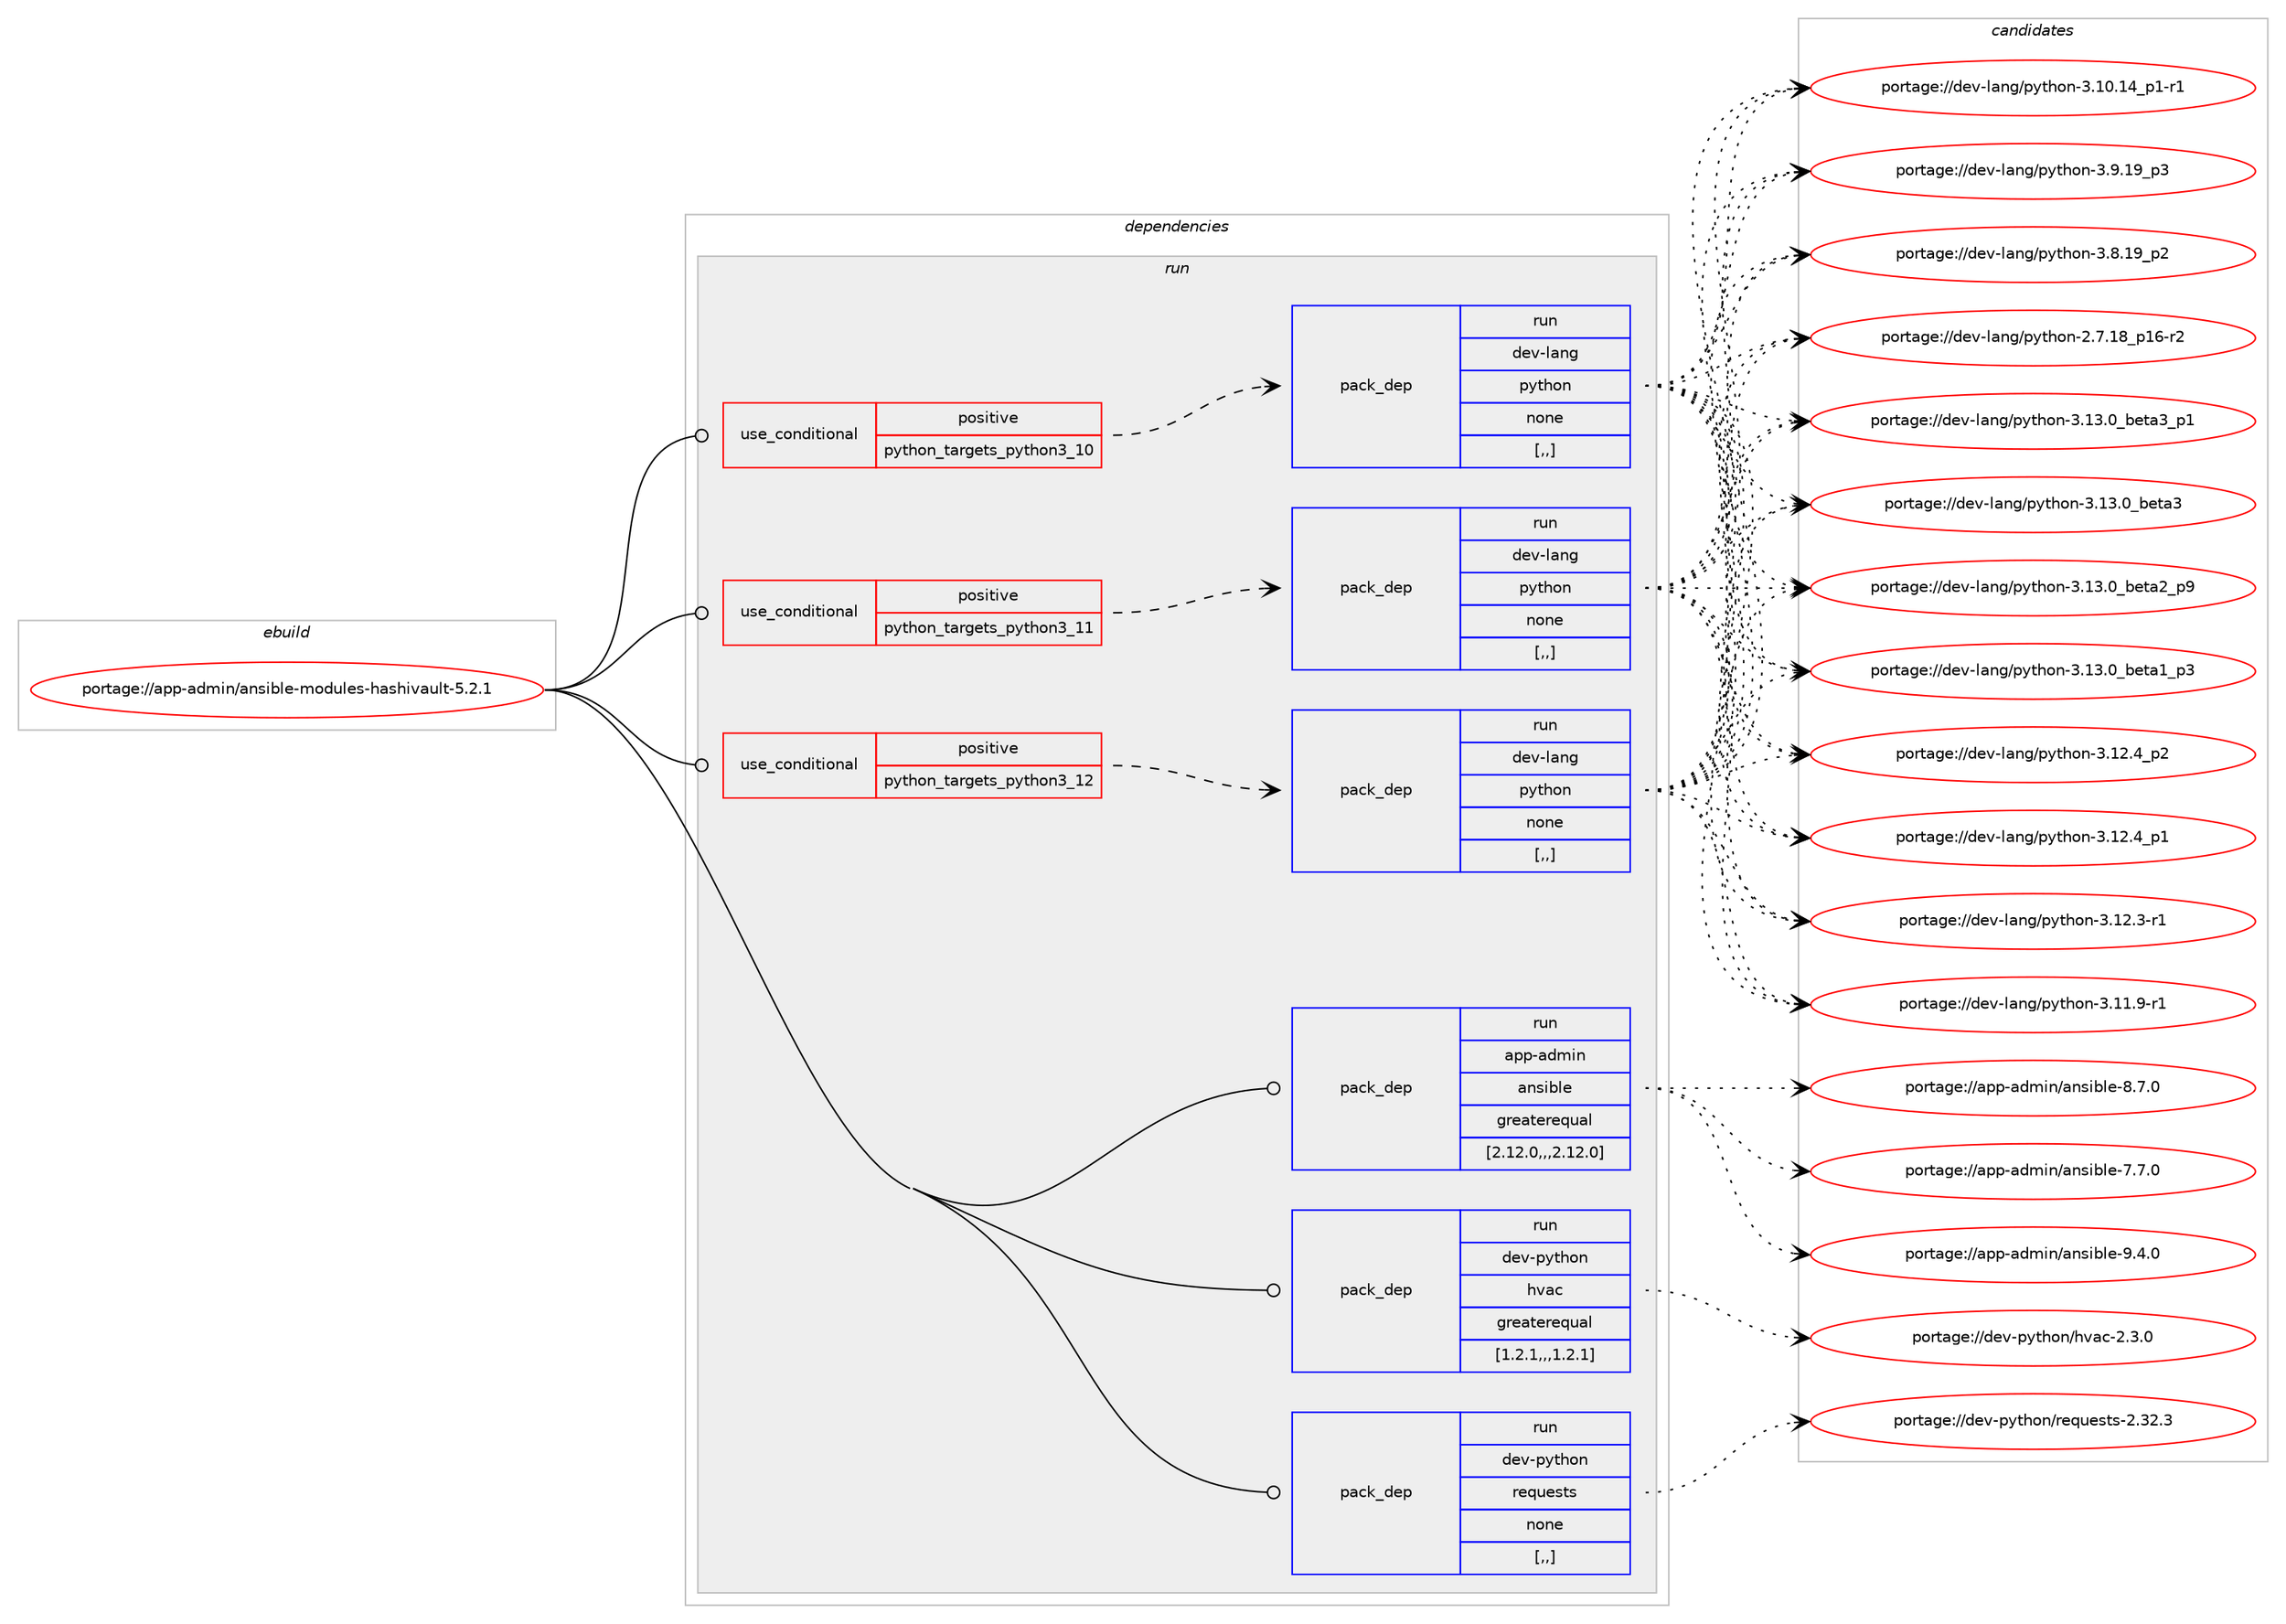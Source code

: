 digraph prolog {

# *************
# Graph options
# *************

newrank=true;
concentrate=true;
compound=true;
graph [rankdir=LR,fontname=Helvetica,fontsize=10,ranksep=1.5];#, ranksep=2.5, nodesep=0.2];
edge  [arrowhead=vee];
node  [fontname=Helvetica,fontsize=10];

# **********
# The ebuild
# **********

subgraph cluster_leftcol {
color=gray;
rank=same;
label=<<i>ebuild</i>>;
id [label="portage://app-admin/ansible-modules-hashivault-5.2.1", color=red, width=4, href="../app-admin/ansible-modules-hashivault-5.2.1.svg"];
}

# ****************
# The dependencies
# ****************

subgraph cluster_midcol {
color=gray;
label=<<i>dependencies</i>>;
subgraph cluster_compile {
fillcolor="#eeeeee";
style=filled;
label=<<i>compile</i>>;
}
subgraph cluster_compileandrun {
fillcolor="#eeeeee";
style=filled;
label=<<i>compile and run</i>>;
}
subgraph cluster_run {
fillcolor="#eeeeee";
style=filled;
label=<<i>run</i>>;
subgraph cond222 {
dependency1307 [label=<<TABLE BORDER="0" CELLBORDER="1" CELLSPACING="0" CELLPADDING="4"><TR><TD ROWSPAN="3" CELLPADDING="10">use_conditional</TD></TR><TR><TD>positive</TD></TR><TR><TD>python_targets_python3_10</TD></TR></TABLE>>, shape=none, color=red];
subgraph pack1082 {
dependency1308 [label=<<TABLE BORDER="0" CELLBORDER="1" CELLSPACING="0" CELLPADDING="4" WIDTH="220"><TR><TD ROWSPAN="6" CELLPADDING="30">pack_dep</TD></TR><TR><TD WIDTH="110">run</TD></TR><TR><TD>dev-lang</TD></TR><TR><TD>python</TD></TR><TR><TD>none</TD></TR><TR><TD>[,,]</TD></TR></TABLE>>, shape=none, color=blue];
}
dependency1307:e -> dependency1308:w [weight=20,style="dashed",arrowhead="vee"];
}
id:e -> dependency1307:w [weight=20,style="solid",arrowhead="odot"];
subgraph cond223 {
dependency1309 [label=<<TABLE BORDER="0" CELLBORDER="1" CELLSPACING="0" CELLPADDING="4"><TR><TD ROWSPAN="3" CELLPADDING="10">use_conditional</TD></TR><TR><TD>positive</TD></TR><TR><TD>python_targets_python3_11</TD></TR></TABLE>>, shape=none, color=red];
subgraph pack1083 {
dependency1310 [label=<<TABLE BORDER="0" CELLBORDER="1" CELLSPACING="0" CELLPADDING="4" WIDTH="220"><TR><TD ROWSPAN="6" CELLPADDING="30">pack_dep</TD></TR><TR><TD WIDTH="110">run</TD></TR><TR><TD>dev-lang</TD></TR><TR><TD>python</TD></TR><TR><TD>none</TD></TR><TR><TD>[,,]</TD></TR></TABLE>>, shape=none, color=blue];
}
dependency1309:e -> dependency1310:w [weight=20,style="dashed",arrowhead="vee"];
}
id:e -> dependency1309:w [weight=20,style="solid",arrowhead="odot"];
subgraph cond224 {
dependency1311 [label=<<TABLE BORDER="0" CELLBORDER="1" CELLSPACING="0" CELLPADDING="4"><TR><TD ROWSPAN="3" CELLPADDING="10">use_conditional</TD></TR><TR><TD>positive</TD></TR><TR><TD>python_targets_python3_12</TD></TR></TABLE>>, shape=none, color=red];
subgraph pack1084 {
dependency1312 [label=<<TABLE BORDER="0" CELLBORDER="1" CELLSPACING="0" CELLPADDING="4" WIDTH="220"><TR><TD ROWSPAN="6" CELLPADDING="30">pack_dep</TD></TR><TR><TD WIDTH="110">run</TD></TR><TR><TD>dev-lang</TD></TR><TR><TD>python</TD></TR><TR><TD>none</TD></TR><TR><TD>[,,]</TD></TR></TABLE>>, shape=none, color=blue];
}
dependency1311:e -> dependency1312:w [weight=20,style="dashed",arrowhead="vee"];
}
id:e -> dependency1311:w [weight=20,style="solid",arrowhead="odot"];
subgraph pack1085 {
dependency1313 [label=<<TABLE BORDER="0" CELLBORDER="1" CELLSPACING="0" CELLPADDING="4" WIDTH="220"><TR><TD ROWSPAN="6" CELLPADDING="30">pack_dep</TD></TR><TR><TD WIDTH="110">run</TD></TR><TR><TD>app-admin</TD></TR><TR><TD>ansible</TD></TR><TR><TD>greaterequal</TD></TR><TR><TD>[2.12.0,,,2.12.0]</TD></TR></TABLE>>, shape=none, color=blue];
}
id:e -> dependency1313:w [weight=20,style="solid",arrowhead="odot"];
subgraph pack1086 {
dependency1314 [label=<<TABLE BORDER="0" CELLBORDER="1" CELLSPACING="0" CELLPADDING="4" WIDTH="220"><TR><TD ROWSPAN="6" CELLPADDING="30">pack_dep</TD></TR><TR><TD WIDTH="110">run</TD></TR><TR><TD>dev-python</TD></TR><TR><TD>hvac</TD></TR><TR><TD>greaterequal</TD></TR><TR><TD>[1.2.1,,,1.2.1]</TD></TR></TABLE>>, shape=none, color=blue];
}
id:e -> dependency1314:w [weight=20,style="solid",arrowhead="odot"];
subgraph pack1087 {
dependency1315 [label=<<TABLE BORDER="0" CELLBORDER="1" CELLSPACING="0" CELLPADDING="4" WIDTH="220"><TR><TD ROWSPAN="6" CELLPADDING="30">pack_dep</TD></TR><TR><TD WIDTH="110">run</TD></TR><TR><TD>dev-python</TD></TR><TR><TD>requests</TD></TR><TR><TD>none</TD></TR><TR><TD>[,,]</TD></TR></TABLE>>, shape=none, color=blue];
}
id:e -> dependency1315:w [weight=20,style="solid",arrowhead="odot"];
}
}

# **************
# The candidates
# **************

subgraph cluster_choices {
rank=same;
color=gray;
label=<<i>candidates</i>>;

subgraph choice1082 {
color=black;
nodesep=1;
choice10010111845108971101034711212111610411111045514649514648959810111697519511249 [label="portage://dev-lang/python-3.13.0_beta3_p1", color=red, width=4,href="../dev-lang/python-3.13.0_beta3_p1.svg"];
choice1001011184510897110103471121211161041111104551464951464895981011169751 [label="portage://dev-lang/python-3.13.0_beta3", color=red, width=4,href="../dev-lang/python-3.13.0_beta3.svg"];
choice10010111845108971101034711212111610411111045514649514648959810111697509511257 [label="portage://dev-lang/python-3.13.0_beta2_p9", color=red, width=4,href="../dev-lang/python-3.13.0_beta2_p9.svg"];
choice10010111845108971101034711212111610411111045514649514648959810111697499511251 [label="portage://dev-lang/python-3.13.0_beta1_p3", color=red, width=4,href="../dev-lang/python-3.13.0_beta1_p3.svg"];
choice100101118451089711010347112121116104111110455146495046529511250 [label="portage://dev-lang/python-3.12.4_p2", color=red, width=4,href="../dev-lang/python-3.12.4_p2.svg"];
choice100101118451089711010347112121116104111110455146495046529511249 [label="portage://dev-lang/python-3.12.4_p1", color=red, width=4,href="../dev-lang/python-3.12.4_p1.svg"];
choice100101118451089711010347112121116104111110455146495046514511449 [label="portage://dev-lang/python-3.12.3-r1", color=red, width=4,href="../dev-lang/python-3.12.3-r1.svg"];
choice100101118451089711010347112121116104111110455146494946574511449 [label="portage://dev-lang/python-3.11.9-r1", color=red, width=4,href="../dev-lang/python-3.11.9-r1.svg"];
choice100101118451089711010347112121116104111110455146494846495295112494511449 [label="portage://dev-lang/python-3.10.14_p1-r1", color=red, width=4,href="../dev-lang/python-3.10.14_p1-r1.svg"];
choice100101118451089711010347112121116104111110455146574649579511251 [label="portage://dev-lang/python-3.9.19_p3", color=red, width=4,href="../dev-lang/python-3.9.19_p3.svg"];
choice100101118451089711010347112121116104111110455146564649579511250 [label="portage://dev-lang/python-3.8.19_p2", color=red, width=4,href="../dev-lang/python-3.8.19_p2.svg"];
choice100101118451089711010347112121116104111110455046554649569511249544511450 [label="portage://dev-lang/python-2.7.18_p16-r2", color=red, width=4,href="../dev-lang/python-2.7.18_p16-r2.svg"];
dependency1308:e -> choice10010111845108971101034711212111610411111045514649514648959810111697519511249:w [style=dotted,weight="100"];
dependency1308:e -> choice1001011184510897110103471121211161041111104551464951464895981011169751:w [style=dotted,weight="100"];
dependency1308:e -> choice10010111845108971101034711212111610411111045514649514648959810111697509511257:w [style=dotted,weight="100"];
dependency1308:e -> choice10010111845108971101034711212111610411111045514649514648959810111697499511251:w [style=dotted,weight="100"];
dependency1308:e -> choice100101118451089711010347112121116104111110455146495046529511250:w [style=dotted,weight="100"];
dependency1308:e -> choice100101118451089711010347112121116104111110455146495046529511249:w [style=dotted,weight="100"];
dependency1308:e -> choice100101118451089711010347112121116104111110455146495046514511449:w [style=dotted,weight="100"];
dependency1308:e -> choice100101118451089711010347112121116104111110455146494946574511449:w [style=dotted,weight="100"];
dependency1308:e -> choice100101118451089711010347112121116104111110455146494846495295112494511449:w [style=dotted,weight="100"];
dependency1308:e -> choice100101118451089711010347112121116104111110455146574649579511251:w [style=dotted,weight="100"];
dependency1308:e -> choice100101118451089711010347112121116104111110455146564649579511250:w [style=dotted,weight="100"];
dependency1308:e -> choice100101118451089711010347112121116104111110455046554649569511249544511450:w [style=dotted,weight="100"];
}
subgraph choice1083 {
color=black;
nodesep=1;
choice10010111845108971101034711212111610411111045514649514648959810111697519511249 [label="portage://dev-lang/python-3.13.0_beta3_p1", color=red, width=4,href="../dev-lang/python-3.13.0_beta3_p1.svg"];
choice1001011184510897110103471121211161041111104551464951464895981011169751 [label="portage://dev-lang/python-3.13.0_beta3", color=red, width=4,href="../dev-lang/python-3.13.0_beta3.svg"];
choice10010111845108971101034711212111610411111045514649514648959810111697509511257 [label="portage://dev-lang/python-3.13.0_beta2_p9", color=red, width=4,href="../dev-lang/python-3.13.0_beta2_p9.svg"];
choice10010111845108971101034711212111610411111045514649514648959810111697499511251 [label="portage://dev-lang/python-3.13.0_beta1_p3", color=red, width=4,href="../dev-lang/python-3.13.0_beta1_p3.svg"];
choice100101118451089711010347112121116104111110455146495046529511250 [label="portage://dev-lang/python-3.12.4_p2", color=red, width=4,href="../dev-lang/python-3.12.4_p2.svg"];
choice100101118451089711010347112121116104111110455146495046529511249 [label="portage://dev-lang/python-3.12.4_p1", color=red, width=4,href="../dev-lang/python-3.12.4_p1.svg"];
choice100101118451089711010347112121116104111110455146495046514511449 [label="portage://dev-lang/python-3.12.3-r1", color=red, width=4,href="../dev-lang/python-3.12.3-r1.svg"];
choice100101118451089711010347112121116104111110455146494946574511449 [label="portage://dev-lang/python-3.11.9-r1", color=red, width=4,href="../dev-lang/python-3.11.9-r1.svg"];
choice100101118451089711010347112121116104111110455146494846495295112494511449 [label="portage://dev-lang/python-3.10.14_p1-r1", color=red, width=4,href="../dev-lang/python-3.10.14_p1-r1.svg"];
choice100101118451089711010347112121116104111110455146574649579511251 [label="portage://dev-lang/python-3.9.19_p3", color=red, width=4,href="../dev-lang/python-3.9.19_p3.svg"];
choice100101118451089711010347112121116104111110455146564649579511250 [label="portage://dev-lang/python-3.8.19_p2", color=red, width=4,href="../dev-lang/python-3.8.19_p2.svg"];
choice100101118451089711010347112121116104111110455046554649569511249544511450 [label="portage://dev-lang/python-2.7.18_p16-r2", color=red, width=4,href="../dev-lang/python-2.7.18_p16-r2.svg"];
dependency1310:e -> choice10010111845108971101034711212111610411111045514649514648959810111697519511249:w [style=dotted,weight="100"];
dependency1310:e -> choice1001011184510897110103471121211161041111104551464951464895981011169751:w [style=dotted,weight="100"];
dependency1310:e -> choice10010111845108971101034711212111610411111045514649514648959810111697509511257:w [style=dotted,weight="100"];
dependency1310:e -> choice10010111845108971101034711212111610411111045514649514648959810111697499511251:w [style=dotted,weight="100"];
dependency1310:e -> choice100101118451089711010347112121116104111110455146495046529511250:w [style=dotted,weight="100"];
dependency1310:e -> choice100101118451089711010347112121116104111110455146495046529511249:w [style=dotted,weight="100"];
dependency1310:e -> choice100101118451089711010347112121116104111110455146495046514511449:w [style=dotted,weight="100"];
dependency1310:e -> choice100101118451089711010347112121116104111110455146494946574511449:w [style=dotted,weight="100"];
dependency1310:e -> choice100101118451089711010347112121116104111110455146494846495295112494511449:w [style=dotted,weight="100"];
dependency1310:e -> choice100101118451089711010347112121116104111110455146574649579511251:w [style=dotted,weight="100"];
dependency1310:e -> choice100101118451089711010347112121116104111110455146564649579511250:w [style=dotted,weight="100"];
dependency1310:e -> choice100101118451089711010347112121116104111110455046554649569511249544511450:w [style=dotted,weight="100"];
}
subgraph choice1084 {
color=black;
nodesep=1;
choice10010111845108971101034711212111610411111045514649514648959810111697519511249 [label="portage://dev-lang/python-3.13.0_beta3_p1", color=red, width=4,href="../dev-lang/python-3.13.0_beta3_p1.svg"];
choice1001011184510897110103471121211161041111104551464951464895981011169751 [label="portage://dev-lang/python-3.13.0_beta3", color=red, width=4,href="../dev-lang/python-3.13.0_beta3.svg"];
choice10010111845108971101034711212111610411111045514649514648959810111697509511257 [label="portage://dev-lang/python-3.13.0_beta2_p9", color=red, width=4,href="../dev-lang/python-3.13.0_beta2_p9.svg"];
choice10010111845108971101034711212111610411111045514649514648959810111697499511251 [label="portage://dev-lang/python-3.13.0_beta1_p3", color=red, width=4,href="../dev-lang/python-3.13.0_beta1_p3.svg"];
choice100101118451089711010347112121116104111110455146495046529511250 [label="portage://dev-lang/python-3.12.4_p2", color=red, width=4,href="../dev-lang/python-3.12.4_p2.svg"];
choice100101118451089711010347112121116104111110455146495046529511249 [label="portage://dev-lang/python-3.12.4_p1", color=red, width=4,href="../dev-lang/python-3.12.4_p1.svg"];
choice100101118451089711010347112121116104111110455146495046514511449 [label="portage://dev-lang/python-3.12.3-r1", color=red, width=4,href="../dev-lang/python-3.12.3-r1.svg"];
choice100101118451089711010347112121116104111110455146494946574511449 [label="portage://dev-lang/python-3.11.9-r1", color=red, width=4,href="../dev-lang/python-3.11.9-r1.svg"];
choice100101118451089711010347112121116104111110455146494846495295112494511449 [label="portage://dev-lang/python-3.10.14_p1-r1", color=red, width=4,href="../dev-lang/python-3.10.14_p1-r1.svg"];
choice100101118451089711010347112121116104111110455146574649579511251 [label="portage://dev-lang/python-3.9.19_p3", color=red, width=4,href="../dev-lang/python-3.9.19_p3.svg"];
choice100101118451089711010347112121116104111110455146564649579511250 [label="portage://dev-lang/python-3.8.19_p2", color=red, width=4,href="../dev-lang/python-3.8.19_p2.svg"];
choice100101118451089711010347112121116104111110455046554649569511249544511450 [label="portage://dev-lang/python-2.7.18_p16-r2", color=red, width=4,href="../dev-lang/python-2.7.18_p16-r2.svg"];
dependency1312:e -> choice10010111845108971101034711212111610411111045514649514648959810111697519511249:w [style=dotted,weight="100"];
dependency1312:e -> choice1001011184510897110103471121211161041111104551464951464895981011169751:w [style=dotted,weight="100"];
dependency1312:e -> choice10010111845108971101034711212111610411111045514649514648959810111697509511257:w [style=dotted,weight="100"];
dependency1312:e -> choice10010111845108971101034711212111610411111045514649514648959810111697499511251:w [style=dotted,weight="100"];
dependency1312:e -> choice100101118451089711010347112121116104111110455146495046529511250:w [style=dotted,weight="100"];
dependency1312:e -> choice100101118451089711010347112121116104111110455146495046529511249:w [style=dotted,weight="100"];
dependency1312:e -> choice100101118451089711010347112121116104111110455146495046514511449:w [style=dotted,weight="100"];
dependency1312:e -> choice100101118451089711010347112121116104111110455146494946574511449:w [style=dotted,weight="100"];
dependency1312:e -> choice100101118451089711010347112121116104111110455146494846495295112494511449:w [style=dotted,weight="100"];
dependency1312:e -> choice100101118451089711010347112121116104111110455146574649579511251:w [style=dotted,weight="100"];
dependency1312:e -> choice100101118451089711010347112121116104111110455146564649579511250:w [style=dotted,weight="100"];
dependency1312:e -> choice100101118451089711010347112121116104111110455046554649569511249544511450:w [style=dotted,weight="100"];
}
subgraph choice1085 {
color=black;
nodesep=1;
choice971121124597100109105110479711011510598108101455746524648 [label="portage://app-admin/ansible-9.4.0", color=red, width=4,href="../app-admin/ansible-9.4.0.svg"];
choice971121124597100109105110479711011510598108101455646554648 [label="portage://app-admin/ansible-8.7.0", color=red, width=4,href="../app-admin/ansible-8.7.0.svg"];
choice971121124597100109105110479711011510598108101455546554648 [label="portage://app-admin/ansible-7.7.0", color=red, width=4,href="../app-admin/ansible-7.7.0.svg"];
dependency1313:e -> choice971121124597100109105110479711011510598108101455746524648:w [style=dotted,weight="100"];
dependency1313:e -> choice971121124597100109105110479711011510598108101455646554648:w [style=dotted,weight="100"];
dependency1313:e -> choice971121124597100109105110479711011510598108101455546554648:w [style=dotted,weight="100"];
}
subgraph choice1086 {
color=black;
nodesep=1;
choice10010111845112121116104111110471041189799455046514648 [label="portage://dev-python/hvac-2.3.0", color=red, width=4,href="../dev-python/hvac-2.3.0.svg"];
dependency1314:e -> choice10010111845112121116104111110471041189799455046514648:w [style=dotted,weight="100"];
}
subgraph choice1087 {
color=black;
nodesep=1;
choice100101118451121211161041111104711410111311710111511611545504651504651 [label="portage://dev-python/requests-2.32.3", color=red, width=4,href="../dev-python/requests-2.32.3.svg"];
dependency1315:e -> choice100101118451121211161041111104711410111311710111511611545504651504651:w [style=dotted,weight="100"];
}
}

}
